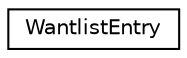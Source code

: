 digraph "Graphical Class Hierarchy"
{
  edge [fontname="Helvetica",fontsize="10",labelfontname="Helvetica",labelfontsize="10"];
  node [fontname="Helvetica",fontsize="10",shape=record];
  rankdir="LR";
  Node0 [label="WantlistEntry",height=0.2,width=0.4,color="black", fillcolor="white", style="filled",URL="$struct_wantlist_entry.html"];
}
